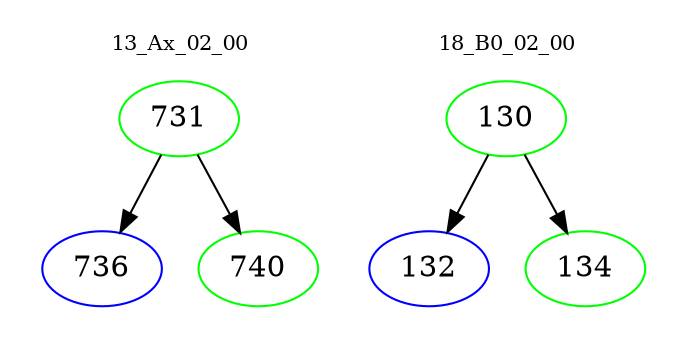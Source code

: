 digraph{
subgraph cluster_0 {
color = white
label = "13_Ax_02_00";
fontsize=10;
T0_731 [label="731", color="green"]
T0_731 -> T0_736 [color="black"]
T0_736 [label="736", color="blue"]
T0_731 -> T0_740 [color="black"]
T0_740 [label="740", color="green"]
}
subgraph cluster_1 {
color = white
label = "18_B0_02_00";
fontsize=10;
T1_130 [label="130", color="green"]
T1_130 -> T1_132 [color="black"]
T1_132 [label="132", color="blue"]
T1_130 -> T1_134 [color="black"]
T1_134 [label="134", color="green"]
}
}
